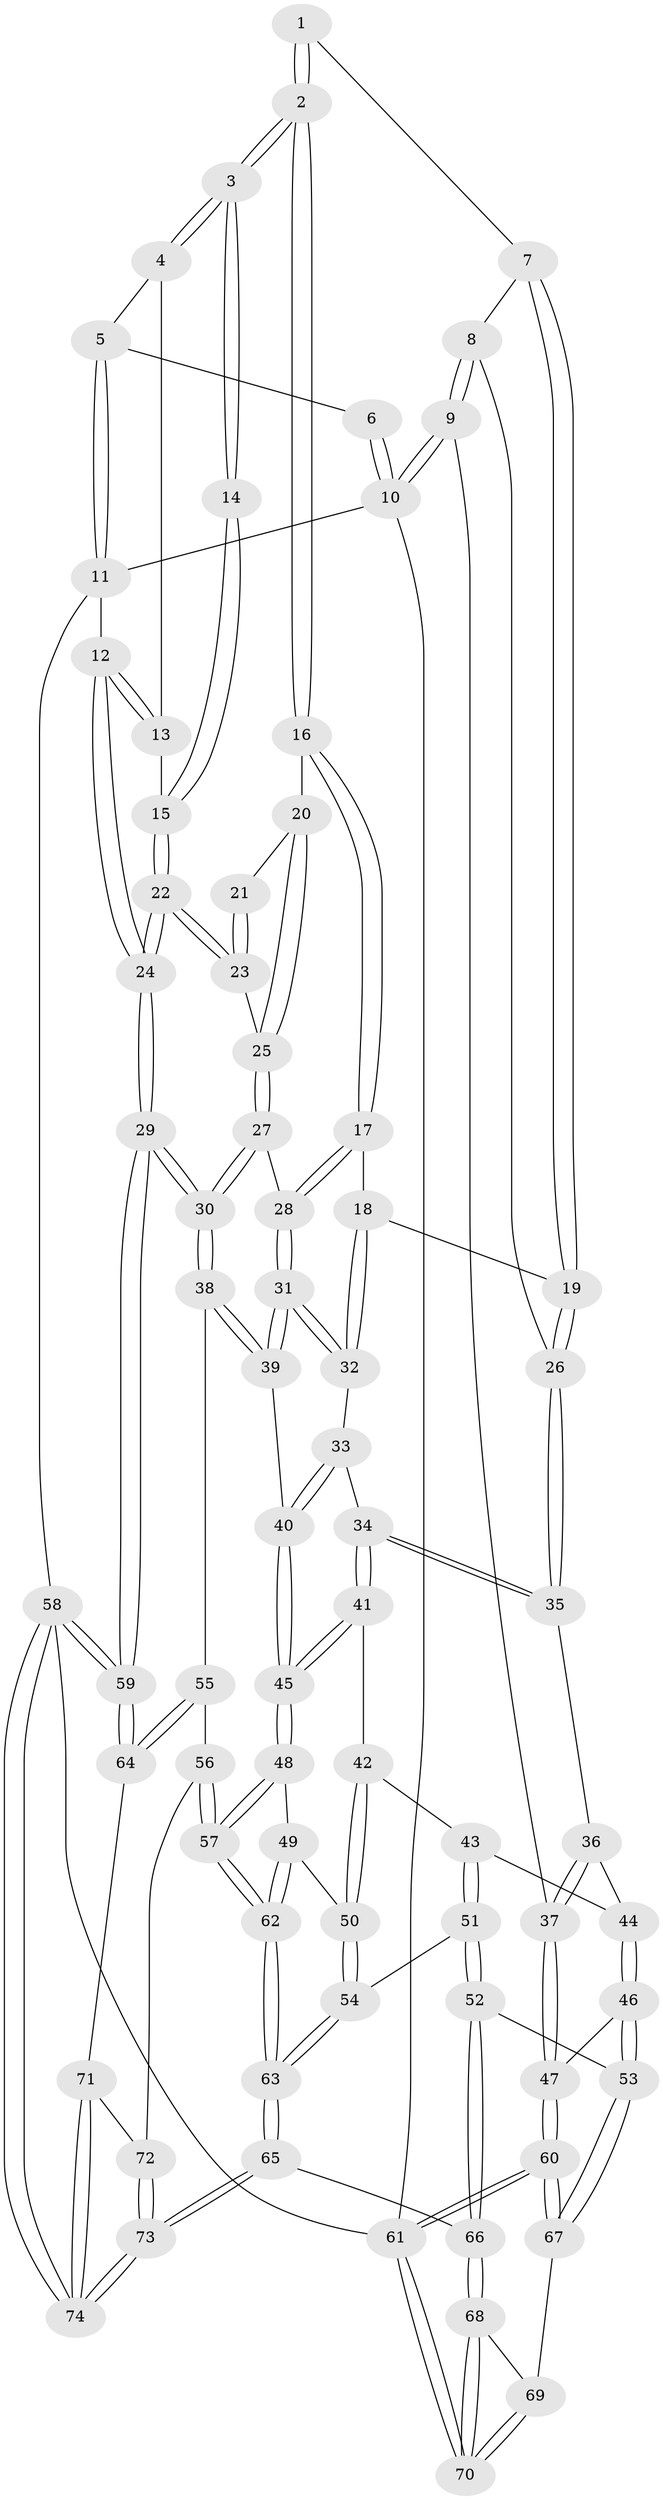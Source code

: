 // coarse degree distribution, {3: 0.21428571428571427, 6: 0.09523809523809523, 5: 0.16666666666666666, 4: 0.5, 2: 0.023809523809523808}
// Generated by graph-tools (version 1.1) at 2025/42/03/06/25 10:42:35]
// undirected, 74 vertices, 182 edges
graph export_dot {
graph [start="1"]
  node [color=gray90,style=filled];
  1 [pos="+0.3635128148231012+0"];
  2 [pos="+0.5988094539744867+0.19149516592841048"];
  3 [pos="+0.6339238877044332+0.1773044931697514"];
  4 [pos="+0.9135452575495405+0"];
  5 [pos="+1+0"];
  6 [pos="+0.35341633062634237+0"];
  7 [pos="+0.33277402265119344+0.03391917843666243"];
  8 [pos="+0.0490233784310824+0.2440095646456493"];
  9 [pos="+0+0.2321590343682625"];
  10 [pos="+0+0"];
  11 [pos="+1+0"];
  12 [pos="+1+0.45693797684646426"];
  13 [pos="+0.867314051768881+0.21788651614133797"];
  14 [pos="+0.8318658867674608+0.24003628441086325"];
  15 [pos="+0.8435947472319864+0.23844309873468256"];
  16 [pos="+0.5990533289738538+0.19627529067944663"];
  17 [pos="+0.5926547894324907+0.22719096588993767"];
  18 [pos="+0.49218449807753445+0.36913413681476914"];
  19 [pos="+0.28394622740567954+0.33506144295408774"];
  20 [pos="+0.7555966504141243+0.30108274396620943"];
  21 [pos="+0.7973610160130832+0.2723942889809602"];
  22 [pos="+0.8494649060922691+0.3715927629376736"];
  23 [pos="+0.837427601881825+0.3713953439061771"];
  24 [pos="+1+0.49871218681881335"];
  25 [pos="+0.7909854842898734+0.37283231870750694"];
  26 [pos="+0.24893805465568414+0.3756670892783482"];
  27 [pos="+0.7216831428100716+0.4255617782055023"];
  28 [pos="+0.6977760812508806+0.4379012317120728"];
  29 [pos="+1+0.5650119538214092"];
  30 [pos="+1+0.5744577594762569"];
  31 [pos="+0.6806806664747296+0.4804312847133954"];
  32 [pos="+0.5042608786778302+0.4290961433994068"];
  33 [pos="+0.486744306917372+0.47072866164677846"];
  34 [pos="+0.452342075117435+0.528142842929788"];
  35 [pos="+0.24878899532383142+0.376240745805576"];
  36 [pos="+0.1983489289123507+0.46525902855905327"];
  37 [pos="+0+0.5234925387970146"];
  38 [pos="+0.7775947925722281+0.6374094375069557"];
  39 [pos="+0.6974386456545404+0.5980011597844779"];
  40 [pos="+0.6916524505349577+0.6001713982474621"];
  41 [pos="+0.4496520689476336+0.5518591981364084"];
  42 [pos="+0.4255839716917968+0.5690638408958849"];
  43 [pos="+0.330245250724808+0.5955156478959952"];
  44 [pos="+0.2217681012557264+0.5153099146206783"];
  45 [pos="+0.5854513222713915+0.6504497506923113"];
  46 [pos="+0.16343017134609703+0.7266576837347692"];
  47 [pos="+0+0.5291125190982828"];
  48 [pos="+0.5798399232349367+0.6627773000651324"];
  49 [pos="+0.49735144001923687+0.7362617491463836"];
  50 [pos="+0.42936345165658735+0.7294173029002401"];
  51 [pos="+0.31143397091085534+0.7355530688219293"];
  52 [pos="+0.2584389555696348+0.7732193465361045"];
  53 [pos="+0.17402177683261733+0.7501788816172981"];
  54 [pos="+0.3927367229491603+0.742769935883989"];
  55 [pos="+0.7684535636210358+0.711276457449562"];
  56 [pos="+0.6941064598367962+0.8470088610683617"];
  57 [pos="+0.6455813340459462+0.8564496548084233"];
  58 [pos="+1+1"];
  59 [pos="+1+0.7525298796257913"];
  60 [pos="+0+0.8140136431996211"];
  61 [pos="+0+1"];
  62 [pos="+0.5357510015646181+0.9410686670713032"];
  63 [pos="+0.47872636826312287+1"];
  64 [pos="+0.881978690861448+0.87693298213002"];
  65 [pos="+0.430198454289165+1"];
  66 [pos="+0.38027227348254244+1"];
  67 [pos="+0.10257465049245607+0.8201531599819426"];
  68 [pos="+0.3203321770094979+1"];
  69 [pos="+0.10606845985106568+0.846442073089148"];
  70 [pos="+0+1"];
  71 [pos="+0.8505818620974498+0.9103987860787517"];
  72 [pos="+0.7045389790150199+0.8548707219822749"];
  73 [pos="+0.8013235123736091+1"];
  74 [pos="+0.8042851468879288+1"];
  1 -- 2;
  1 -- 2;
  1 -- 7;
  2 -- 3;
  2 -- 3;
  2 -- 16;
  2 -- 16;
  3 -- 4;
  3 -- 4;
  3 -- 14;
  3 -- 14;
  4 -- 5;
  4 -- 13;
  5 -- 6;
  5 -- 11;
  5 -- 11;
  6 -- 10;
  6 -- 10;
  7 -- 8;
  7 -- 19;
  7 -- 19;
  8 -- 9;
  8 -- 9;
  8 -- 26;
  9 -- 10;
  9 -- 10;
  9 -- 37;
  10 -- 11;
  10 -- 61;
  11 -- 12;
  11 -- 58;
  12 -- 13;
  12 -- 13;
  12 -- 24;
  12 -- 24;
  13 -- 15;
  14 -- 15;
  14 -- 15;
  15 -- 22;
  15 -- 22;
  16 -- 17;
  16 -- 17;
  16 -- 20;
  17 -- 18;
  17 -- 28;
  17 -- 28;
  18 -- 19;
  18 -- 32;
  18 -- 32;
  19 -- 26;
  19 -- 26;
  20 -- 21;
  20 -- 25;
  20 -- 25;
  21 -- 23;
  21 -- 23;
  22 -- 23;
  22 -- 23;
  22 -- 24;
  22 -- 24;
  23 -- 25;
  24 -- 29;
  24 -- 29;
  25 -- 27;
  25 -- 27;
  26 -- 35;
  26 -- 35;
  27 -- 28;
  27 -- 30;
  27 -- 30;
  28 -- 31;
  28 -- 31;
  29 -- 30;
  29 -- 30;
  29 -- 59;
  29 -- 59;
  30 -- 38;
  30 -- 38;
  31 -- 32;
  31 -- 32;
  31 -- 39;
  31 -- 39;
  32 -- 33;
  33 -- 34;
  33 -- 40;
  33 -- 40;
  34 -- 35;
  34 -- 35;
  34 -- 41;
  34 -- 41;
  35 -- 36;
  36 -- 37;
  36 -- 37;
  36 -- 44;
  37 -- 47;
  37 -- 47;
  38 -- 39;
  38 -- 39;
  38 -- 55;
  39 -- 40;
  40 -- 45;
  40 -- 45;
  41 -- 42;
  41 -- 45;
  41 -- 45;
  42 -- 43;
  42 -- 50;
  42 -- 50;
  43 -- 44;
  43 -- 51;
  43 -- 51;
  44 -- 46;
  44 -- 46;
  45 -- 48;
  45 -- 48;
  46 -- 47;
  46 -- 53;
  46 -- 53;
  47 -- 60;
  47 -- 60;
  48 -- 49;
  48 -- 57;
  48 -- 57;
  49 -- 50;
  49 -- 62;
  49 -- 62;
  50 -- 54;
  50 -- 54;
  51 -- 52;
  51 -- 52;
  51 -- 54;
  52 -- 53;
  52 -- 66;
  52 -- 66;
  53 -- 67;
  53 -- 67;
  54 -- 63;
  54 -- 63;
  55 -- 56;
  55 -- 64;
  55 -- 64;
  56 -- 57;
  56 -- 57;
  56 -- 72;
  57 -- 62;
  57 -- 62;
  58 -- 59;
  58 -- 59;
  58 -- 74;
  58 -- 74;
  58 -- 61;
  59 -- 64;
  59 -- 64;
  60 -- 61;
  60 -- 61;
  60 -- 67;
  60 -- 67;
  61 -- 70;
  61 -- 70;
  62 -- 63;
  62 -- 63;
  63 -- 65;
  63 -- 65;
  64 -- 71;
  65 -- 66;
  65 -- 73;
  65 -- 73;
  66 -- 68;
  66 -- 68;
  67 -- 69;
  68 -- 69;
  68 -- 70;
  68 -- 70;
  69 -- 70;
  69 -- 70;
  71 -- 72;
  71 -- 74;
  71 -- 74;
  72 -- 73;
  72 -- 73;
  73 -- 74;
  73 -- 74;
}
